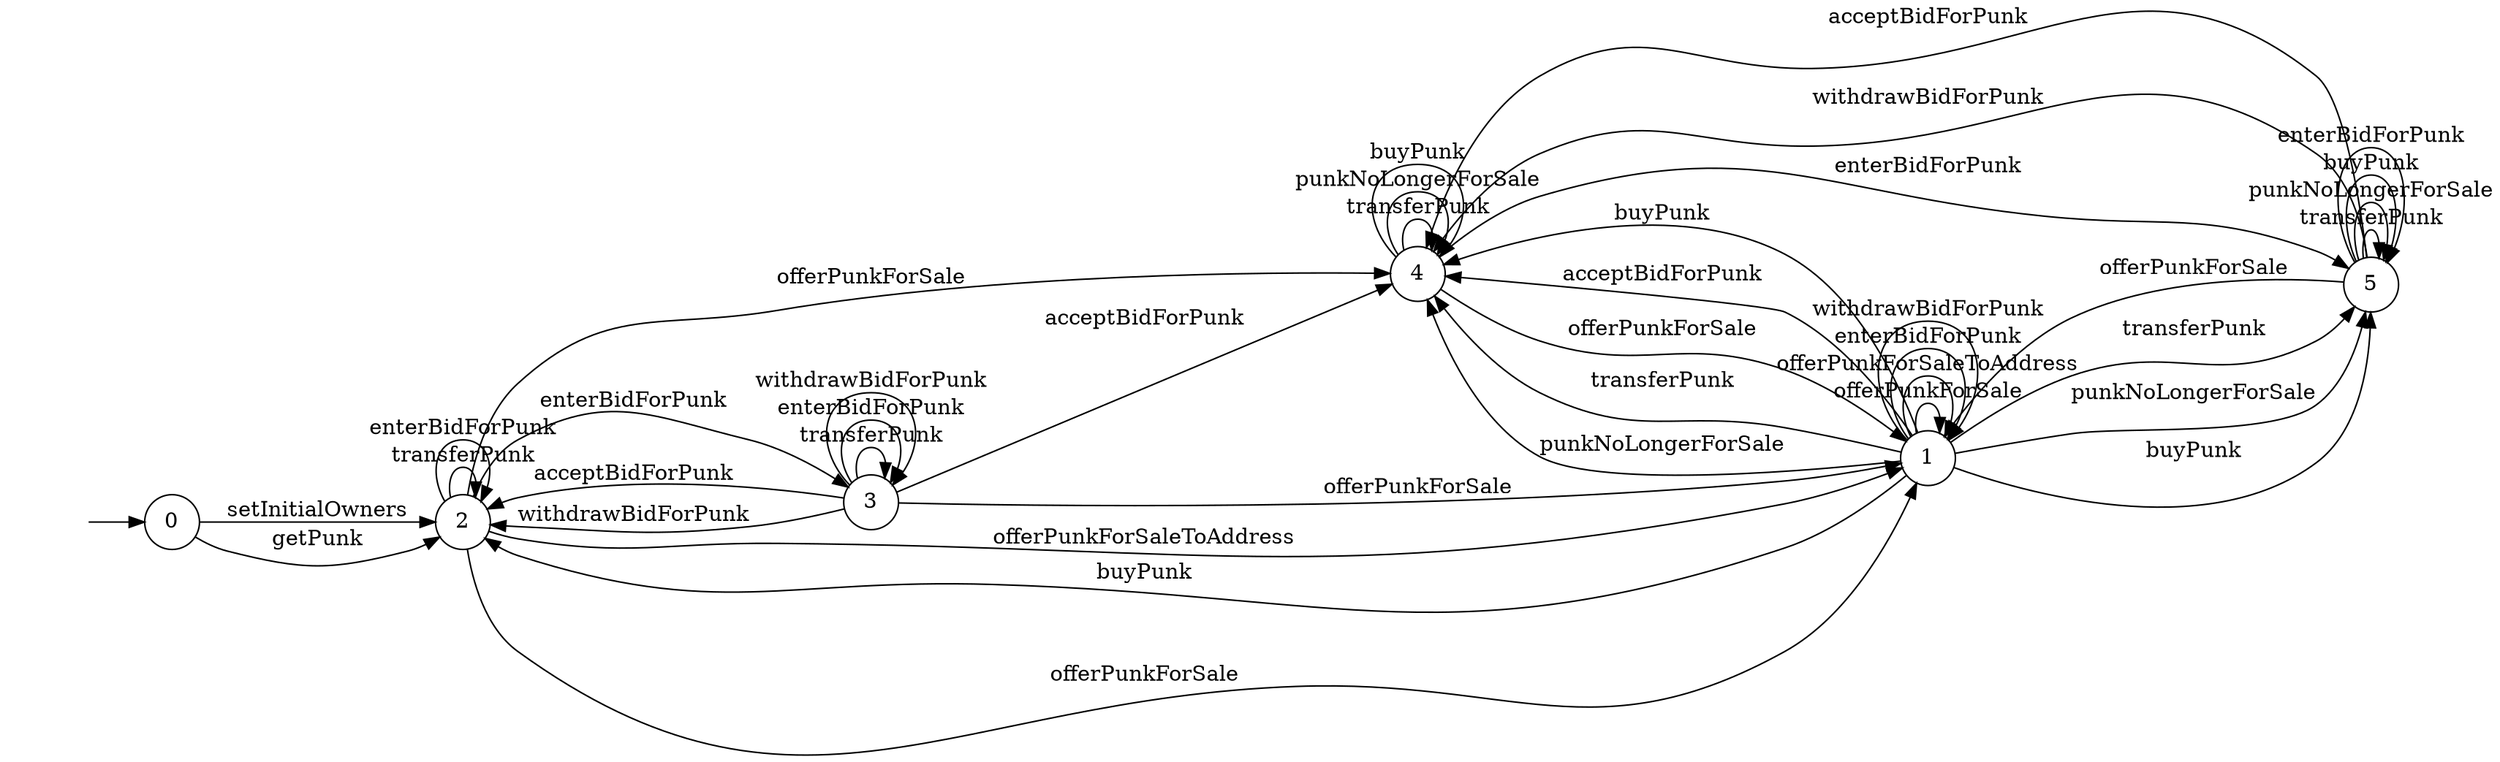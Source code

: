 digraph "./InvConPlus/Dapp-Automata-data/result/model/0xb47e3cd837ddf8e4c57f05d70ab865de6e193bbb/CryptoPunksMarket/FSM-5" {
	graph [rankdir=LR]
	"" [label="" shape=plaintext]
	4 [label=4 shape=circle]
	1 [label=1 shape=circle]
	0 [label=0 shape=circle]
	2 [label=2 shape=circle]
	3 [label=3 shape=circle]
	5 [label=5 shape=circle]
	"" -> 0 [label=""]
	0 -> 2 [label=setInitialOwners]
	0 -> 2 [label=getPunk]
	2 -> 2 [label=transferPunk]
	2 -> 4 [label=offerPunkForSale]
	2 -> 1 [label=offerPunkForSale]
	2 -> 1 [label=offerPunkForSaleToAddress]
	2 -> 2 [label=enterBidForPunk]
	2 -> 3 [label=enterBidForPunk]
	1 -> 4 [label=transferPunk]
	1 -> 5 [label=transferPunk]
	1 -> 4 [label=punkNoLongerForSale]
	1 -> 5 [label=punkNoLongerForSale]
	1 -> 1 [label=offerPunkForSale]
	1 -> 1 [label=offerPunkForSaleToAddress]
	1 -> 2 [label=buyPunk]
	1 -> 4 [label=buyPunk]
	1 -> 5 [label=buyPunk]
	1 -> 1 [label=enterBidForPunk]
	1 -> 4 [label=acceptBidForPunk]
	1 -> 1 [label=withdrawBidForPunk]
	5 -> 5 [label=transferPunk]
	5 -> 5 [label=punkNoLongerForSale]
	5 -> 1 [label=offerPunkForSale]
	5 -> 5 [label=buyPunk]
	5 -> 5 [label=enterBidForPunk]
	5 -> 4 [label=acceptBidForPunk]
	5 -> 4 [label=withdrawBidForPunk]
	4 -> 4 [label=transferPunk]
	4 -> 4 [label=punkNoLongerForSale]
	4 -> 1 [label=offerPunkForSale]
	4 -> 4 [label=buyPunk]
	4 -> 5 [label=enterBidForPunk]
	3 -> 3 [label=transferPunk]
	3 -> 1 [label=offerPunkForSale]
	3 -> 3 [label=enterBidForPunk]
	3 -> 2 [label=acceptBidForPunk]
	3 -> 4 [label=acceptBidForPunk]
	3 -> 2 [label=withdrawBidForPunk]
	3 -> 3 [label=withdrawBidForPunk]
}

